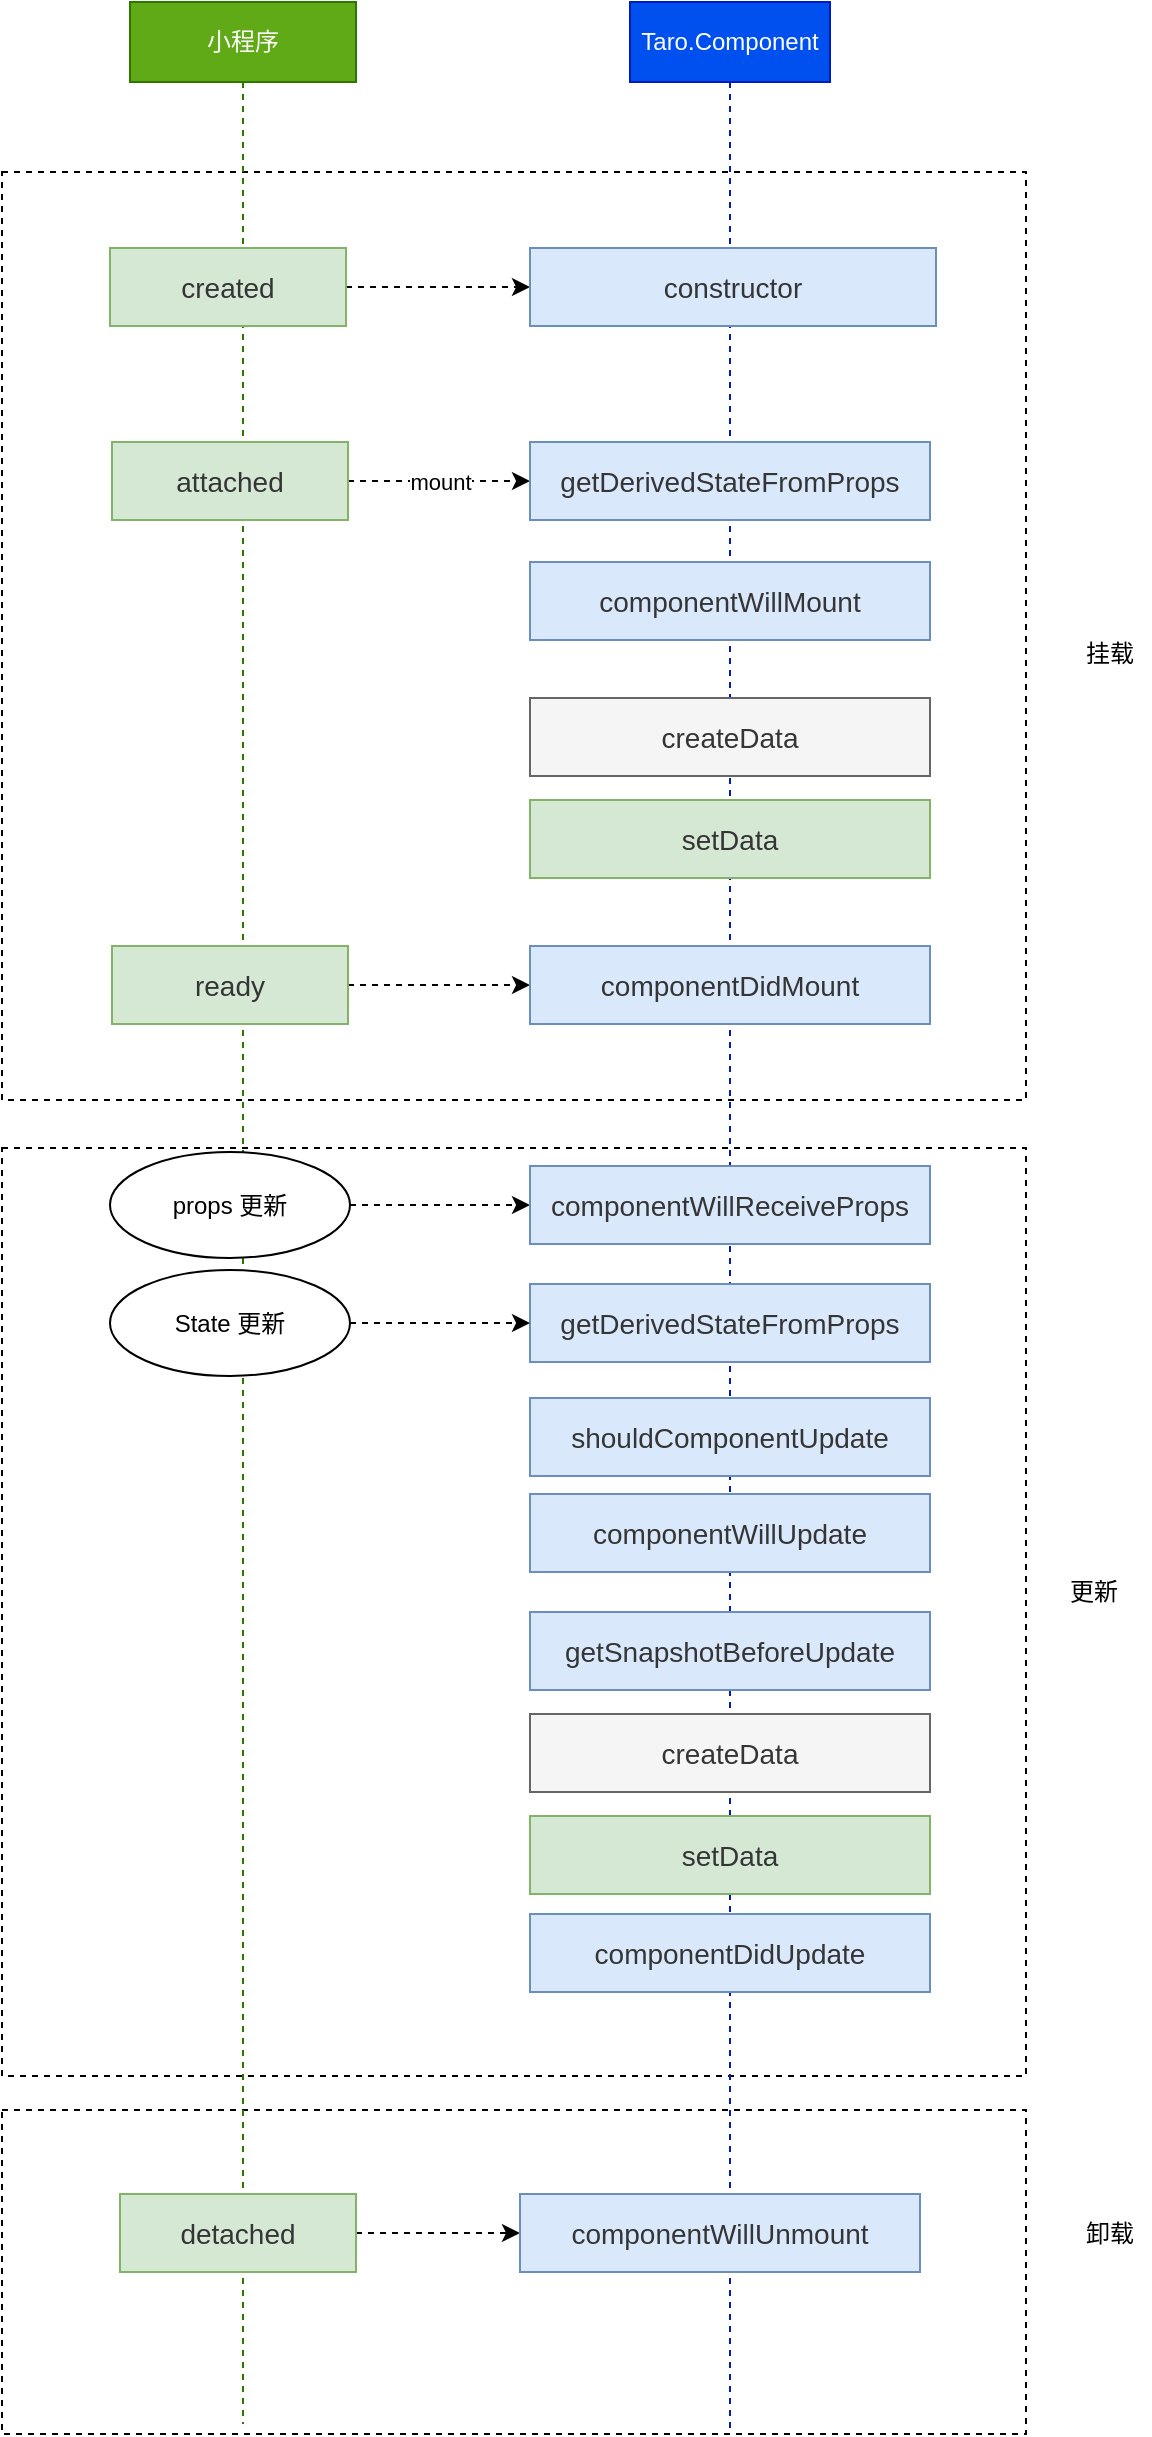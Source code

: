 <mxfile version="13.5.7" type="github" pages="2">
  <diagram id="6OazxWJ5SiMU9pQ7HN6x" name="taro 声明周期">
    <mxGraphModel dx="1758" dy="802" grid="0" gridSize="10" guides="1" tooltips="1" connect="1" arrows="1" fold="1" page="0" pageScale="1" pageWidth="827" pageHeight="1169" math="0" shadow="0">
      <root>
        <mxCell id="0" />
        <mxCell id="1" parent="0" />
        <mxCell id="iK4_srs64XiWWp8s_SB--37" value="" style="rounded=0;whiteSpace=wrap;html=1;dashed=1;" parent="1" vertex="1">
          <mxGeometry x="-96" y="1266" width="512" height="162" as="geometry" />
        </mxCell>
        <mxCell id="iK4_srs64XiWWp8s_SB--33" value="" style="rounded=0;whiteSpace=wrap;html=1;dashed=1;" parent="1" vertex="1">
          <mxGeometry x="-96" y="785" width="512" height="464" as="geometry" />
        </mxCell>
        <mxCell id="iK4_srs64XiWWp8s_SB--17" value="" style="rounded=0;whiteSpace=wrap;html=1;dashed=1;" parent="1" vertex="1">
          <mxGeometry x="-96" y="297" width="512" height="464" as="geometry" />
        </mxCell>
        <mxCell id="iK4_srs64XiWWp8s_SB--1" value="小程序" style="shape=umlLifeline;perimeter=lifelinePerimeter;whiteSpace=wrap;html=1;container=1;collapsible=0;recursiveResize=0;outlineConnect=0;fillColor=#60a917;strokeColor=#2D7600;fontColor=#ffffff;" parent="1" vertex="1">
          <mxGeometry x="-32" y="212" width="113" height="1211" as="geometry" />
        </mxCell>
        <mxCell id="iK4_srs64XiWWp8s_SB--9" style="edgeStyle=orthogonalEdgeStyle;rounded=0;orthogonalLoop=1;jettySize=auto;html=1;exitX=1;exitY=0.5;exitDx=0;exitDy=0;dashed=1;" parent="1" source="iK4_srs64XiWWp8s_SB--2" target="iK4_srs64XiWWp8s_SB--8" edge="1">
          <mxGeometry relative="1" as="geometry" />
        </mxCell>
        <mxCell id="iK4_srs64XiWWp8s_SB--2" value="&lt;span style=&quot;color: rgb(53 , 53 , 53) ; font-family: , &amp;#34;blinkmacsystemfont&amp;#34; , &amp;#34;sf ui text&amp;#34; , &amp;#34;helvetica neue&amp;#34; , &amp;#34;pingfang sc&amp;#34; , &amp;#34;hiragino sans gb&amp;#34; , &amp;#34;microsoft yahei ui&amp;#34; , &amp;#34;microsoft yahei&amp;#34; , &amp;#34;arial&amp;#34; , sans-serif ; font-size: 14px ; text-align: left&quot;&gt;created&lt;/span&gt;" style="rounded=0;whiteSpace=wrap;html=1;fillColor=#d5e8d4;strokeColor=#82b366;" parent="1" vertex="1">
          <mxGeometry x="-42" y="335" width="118" height="39" as="geometry" />
        </mxCell>
        <mxCell id="iK4_srs64XiWWp8s_SB--12" value="mount" style="edgeStyle=orthogonalEdgeStyle;rounded=0;orthogonalLoop=1;jettySize=auto;html=1;exitX=1;exitY=0.5;exitDx=0;exitDy=0;dashed=1;" parent="1" source="iK4_srs64XiWWp8s_SB--3" target="iK4_srs64XiWWp8s_SB--11" edge="1">
          <mxGeometry relative="1" as="geometry" />
        </mxCell>
        <mxCell id="iK4_srs64XiWWp8s_SB--3" value="&lt;span style=&quot;color: rgb(53 , 53 , 53) ; font-family: , &amp;#34;blinkmacsystemfont&amp;#34; , &amp;#34;sf ui text&amp;#34; , &amp;#34;helvetica neue&amp;#34; , &amp;#34;pingfang sc&amp;#34; , &amp;#34;hiragino sans gb&amp;#34; , &amp;#34;microsoft yahei ui&amp;#34; , &amp;#34;microsoft yahei&amp;#34; , &amp;#34;arial&amp;#34; , sans-serif ; font-size: 14px ; text-align: left&quot;&gt;attached&lt;/span&gt;" style="rounded=0;whiteSpace=wrap;html=1;fillColor=#d5e8d4;strokeColor=#82b366;" parent="1" vertex="1">
          <mxGeometry x="-41" y="432" width="118" height="39" as="geometry" />
        </mxCell>
        <mxCell id="iK4_srs64XiWWp8s_SB--36" style="edgeStyle=orthogonalEdgeStyle;rounded=0;orthogonalLoop=1;jettySize=auto;html=1;exitX=1;exitY=0.5;exitDx=0;exitDy=0;dashed=1;" parent="1" source="iK4_srs64XiWWp8s_SB--4" target="iK4_srs64XiWWp8s_SB--16" edge="1">
          <mxGeometry relative="1" as="geometry" />
        </mxCell>
        <mxCell id="iK4_srs64XiWWp8s_SB--4" value="&lt;span style=&quot;color: rgb(53 , 53 , 53) ; font-family: , &amp;#34;blinkmacsystemfont&amp;#34; , &amp;#34;sf ui text&amp;#34; , &amp;#34;helvetica neue&amp;#34; , &amp;#34;pingfang sc&amp;#34; , &amp;#34;hiragino sans gb&amp;#34; , &amp;#34;microsoft yahei ui&amp;#34; , &amp;#34;microsoft yahei&amp;#34; , &amp;#34;arial&amp;#34; , sans-serif ; font-size: 14px ; text-align: left&quot;&gt;ready&lt;/span&gt;" style="rounded=0;whiteSpace=wrap;html=1;fillColor=#d5e8d4;strokeColor=#82b366;" parent="1" vertex="1">
          <mxGeometry x="-41" y="684" width="118" height="39" as="geometry" />
        </mxCell>
        <mxCell id="iK4_srs64XiWWp8s_SB--35" style="edgeStyle=orthogonalEdgeStyle;rounded=0;orthogonalLoop=1;jettySize=auto;html=1;exitX=1;exitY=0.5;exitDx=0;exitDy=0;dashed=1;" parent="1" source="iK4_srs64XiWWp8s_SB--6" target="iK4_srs64XiWWp8s_SB--34" edge="1">
          <mxGeometry relative="1" as="geometry" />
        </mxCell>
        <mxCell id="iK4_srs64XiWWp8s_SB--6" value="&lt;span style=&quot;color: rgb(53 , 53 , 53) ; font-family: , &amp;#34;blinkmacsystemfont&amp;#34; , &amp;#34;sf ui text&amp;#34; , &amp;#34;helvetica neue&amp;#34; , &amp;#34;pingfang sc&amp;#34; , &amp;#34;hiragino sans gb&amp;#34; , &amp;#34;microsoft yahei ui&amp;#34; , &amp;#34;microsoft yahei&amp;#34; , &amp;#34;arial&amp;#34; , sans-serif ; font-size: 14px ; text-align: left&quot;&gt;detached&lt;/span&gt;" style="rounded=0;whiteSpace=wrap;html=1;fillColor=#d5e8d4;strokeColor=#82b366;" parent="1" vertex="1">
          <mxGeometry x="-37" y="1308" width="118" height="39" as="geometry" />
        </mxCell>
        <mxCell id="iK4_srs64XiWWp8s_SB--7" value="Taro.Component" style="shape=umlLifeline;perimeter=lifelinePerimeter;whiteSpace=wrap;html=1;container=1;collapsible=0;recursiveResize=0;outlineConnect=0;fillColor=#0050ef;strokeColor=#001DBC;fontColor=#ffffff;" parent="1" vertex="1">
          <mxGeometry x="218" y="212" width="100" height="1215" as="geometry" />
        </mxCell>
        <mxCell id="iK4_srs64XiWWp8s_SB--8" value="&lt;div style=&quot;text-align: left&quot;&gt;&lt;font color=&quot;#353535&quot;&gt;&lt;span style=&quot;font-size: 14px&quot;&gt;constructor&lt;/span&gt;&lt;/font&gt;&lt;/div&gt;" style="rounded=0;whiteSpace=wrap;html=1;fillColor=#dae8fc;strokeColor=#6c8ebf;" parent="1" vertex="1">
          <mxGeometry x="168" y="335" width="203" height="39" as="geometry" />
        </mxCell>
        <mxCell id="iK4_srs64XiWWp8s_SB--11" value="&lt;div style=&quot;text-align: left&quot;&gt;&lt;font color=&quot;#353535&quot;&gt;&lt;span style=&quot;font-size: 14px&quot;&gt;getDerivedStateFromProps&lt;/span&gt;&lt;/font&gt;&lt;/div&gt;" style="rounded=0;whiteSpace=wrap;html=1;fillColor=#dae8fc;strokeColor=#6c8ebf;" parent="1" vertex="1">
          <mxGeometry x="168" y="432" width="200" height="39" as="geometry" />
        </mxCell>
        <mxCell id="iK4_srs64XiWWp8s_SB--13" value="&lt;div style=&quot;text-align: left&quot;&gt;&lt;font color=&quot;#353535&quot;&gt;&lt;span style=&quot;font-size: 14px&quot;&gt;componentWillMount&lt;/span&gt;&lt;/font&gt;&lt;br&gt;&lt;/div&gt;" style="rounded=0;whiteSpace=wrap;html=1;fillColor=#dae8fc;strokeColor=#6c8ebf;" parent="1" vertex="1">
          <mxGeometry x="168" y="492" width="200" height="39" as="geometry" />
        </mxCell>
        <mxCell id="iK4_srs64XiWWp8s_SB--14" value="&lt;div style=&quot;text-align: left&quot;&gt;&lt;font color=&quot;#353535&quot;&gt;&lt;span style=&quot;font-size: 14px&quot;&gt;createData&lt;/span&gt;&lt;/font&gt;&lt;/div&gt;" style="rounded=0;whiteSpace=wrap;html=1;fillColor=#f5f5f5;strokeColor=#666666;fontColor=#333333;" parent="1" vertex="1">
          <mxGeometry x="168" y="560" width="200" height="39" as="geometry" />
        </mxCell>
        <mxCell id="iK4_srs64XiWWp8s_SB--15" value="&lt;font color=&quot;#353535&quot;&gt;&lt;span style=&quot;font-size: 14px&quot;&gt;setData&lt;/span&gt;&lt;/font&gt;" style="rounded=0;whiteSpace=wrap;html=1;fillColor=#d5e8d4;strokeColor=#82b366;" parent="1" vertex="1">
          <mxGeometry x="168" y="611" width="200" height="39" as="geometry" />
        </mxCell>
        <mxCell id="iK4_srs64XiWWp8s_SB--16" value="&lt;div style=&quot;text-align: left&quot;&gt;&lt;font color=&quot;#353535&quot;&gt;&lt;span style=&quot;font-size: 14px&quot;&gt;componentDidMount&lt;/span&gt;&lt;/font&gt;&lt;br&gt;&lt;/div&gt;" style="rounded=0;whiteSpace=wrap;html=1;fillColor=#dae8fc;strokeColor=#6c8ebf;" parent="1" vertex="1">
          <mxGeometry x="168" y="684" width="200" height="39" as="geometry" />
        </mxCell>
        <mxCell id="iK4_srs64XiWWp8s_SB--18" value="挂载" style="text;html=1;strokeColor=none;fillColor=none;align=center;verticalAlign=middle;whiteSpace=wrap;rounded=0;dashed=1;" parent="1" vertex="1">
          <mxGeometry x="438" y="528" width="40" height="20" as="geometry" />
        </mxCell>
        <mxCell id="iK4_srs64XiWWp8s_SB--22" style="edgeStyle=orthogonalEdgeStyle;rounded=0;orthogonalLoop=1;jettySize=auto;html=1;exitX=1;exitY=0.5;exitDx=0;exitDy=0;dashed=1;" parent="1" source="iK4_srs64XiWWp8s_SB--20" target="iK4_srs64XiWWp8s_SB--21" edge="1">
          <mxGeometry relative="1" as="geometry" />
        </mxCell>
        <mxCell id="iK4_srs64XiWWp8s_SB--20" value="props 更新" style="ellipse;whiteSpace=wrap;html=1;" parent="1" vertex="1">
          <mxGeometry x="-42" y="787" width="120" height="53" as="geometry" />
        </mxCell>
        <mxCell id="iK4_srs64XiWWp8s_SB--21" value="&lt;div style=&quot;text-align: left&quot;&gt;&lt;font color=&quot;#353535&quot;&gt;&lt;span style=&quot;font-size: 14px&quot;&gt;componentWillReceiveProps&lt;/span&gt;&lt;/font&gt;&lt;br&gt;&lt;/div&gt;" style="rounded=0;whiteSpace=wrap;html=1;fillColor=#dae8fc;strokeColor=#6c8ebf;" parent="1" vertex="1">
          <mxGeometry x="168" y="794" width="200" height="39" as="geometry" />
        </mxCell>
        <mxCell id="iK4_srs64XiWWp8s_SB--23" value="&lt;div style=&quot;text-align: left&quot;&gt;&lt;font color=&quot;#353535&quot;&gt;&lt;span style=&quot;font-size: 14px&quot;&gt;getDerivedStateFromProps&lt;/span&gt;&lt;/font&gt;&lt;/div&gt;" style="rounded=0;whiteSpace=wrap;html=1;fillColor=#dae8fc;strokeColor=#6c8ebf;" parent="1" vertex="1">
          <mxGeometry x="168" y="853" width="200" height="39" as="geometry" />
        </mxCell>
        <mxCell id="iK4_srs64XiWWp8s_SB--25" value="&lt;div style=&quot;text-align: left&quot;&gt;&lt;font color=&quot;#353535&quot;&gt;&lt;span style=&quot;font-size: 14px&quot;&gt;shouldComponentUpdate&lt;/span&gt;&lt;/font&gt;&lt;br&gt;&lt;/div&gt;" style="rounded=0;whiteSpace=wrap;html=1;fillColor=#dae8fc;strokeColor=#6c8ebf;" parent="1" vertex="1">
          <mxGeometry x="168" y="910" width="200" height="39" as="geometry" />
        </mxCell>
        <mxCell id="iK4_srs64XiWWp8s_SB--26" value="&lt;div style=&quot;text-align: left&quot;&gt;&lt;font color=&quot;#353535&quot;&gt;&lt;span style=&quot;font-size: 14px&quot;&gt;componentWillUpdate&lt;/span&gt;&lt;/font&gt;&lt;br&gt;&lt;/div&gt;" style="rounded=0;whiteSpace=wrap;html=1;fillColor=#dae8fc;strokeColor=#6c8ebf;" parent="1" vertex="1">
          <mxGeometry x="168" y="958" width="200" height="39" as="geometry" />
        </mxCell>
        <mxCell id="iK4_srs64XiWWp8s_SB--27" value="&lt;div style=&quot;text-align: left&quot;&gt;&lt;font color=&quot;#353535&quot;&gt;&lt;span style=&quot;font-size: 14px&quot;&gt;createData&lt;/span&gt;&lt;/font&gt;&lt;/div&gt;" style="rounded=0;whiteSpace=wrap;html=1;fillColor=#f5f5f5;strokeColor=#666666;fontColor=#333333;" parent="1" vertex="1">
          <mxGeometry x="168" y="1068" width="200" height="39" as="geometry" />
        </mxCell>
        <mxCell id="iK4_srs64XiWWp8s_SB--28" value="&lt;font color=&quot;#353535&quot;&gt;&lt;span style=&quot;font-size: 14px&quot;&gt;setData&lt;/span&gt;&lt;/font&gt;" style="rounded=0;whiteSpace=wrap;html=1;fillColor=#d5e8d4;strokeColor=#82b366;" parent="1" vertex="1">
          <mxGeometry x="168" y="1119" width="200" height="39" as="geometry" />
        </mxCell>
        <mxCell id="iK4_srs64XiWWp8s_SB--29" value="&lt;div style=&quot;text-align: left&quot;&gt;&lt;font color=&quot;#353535&quot;&gt;&lt;span style=&quot;font-size: 14px&quot;&gt;getSnapshotBeforeUpdate&lt;/span&gt;&lt;/font&gt;&lt;br&gt;&lt;/div&gt;" style="rounded=0;whiteSpace=wrap;html=1;fillColor=#dae8fc;strokeColor=#6c8ebf;" parent="1" vertex="1">
          <mxGeometry x="168" y="1017" width="200" height="39" as="geometry" />
        </mxCell>
        <mxCell id="iK4_srs64XiWWp8s_SB--30" value="&lt;div style=&quot;text-align: left&quot;&gt;&lt;font color=&quot;#353535&quot;&gt;&lt;span style=&quot;font-size: 14px&quot;&gt;componentDidUpdate&lt;/span&gt;&lt;/font&gt;&lt;br&gt;&lt;/div&gt;" style="rounded=0;whiteSpace=wrap;html=1;fillColor=#dae8fc;strokeColor=#6c8ebf;" parent="1" vertex="1">
          <mxGeometry x="168" y="1168" width="200" height="39" as="geometry" />
        </mxCell>
        <mxCell id="iK4_srs64XiWWp8s_SB--32" style="edgeStyle=orthogonalEdgeStyle;rounded=0;orthogonalLoop=1;jettySize=auto;html=1;exitX=1;exitY=0.5;exitDx=0;exitDy=0;entryX=0;entryY=0.5;entryDx=0;entryDy=0;dashed=1;" parent="1" source="iK4_srs64XiWWp8s_SB--31" target="iK4_srs64XiWWp8s_SB--23" edge="1">
          <mxGeometry relative="1" as="geometry" />
        </mxCell>
        <mxCell id="iK4_srs64XiWWp8s_SB--31" value="State 更新" style="ellipse;whiteSpace=wrap;html=1;" parent="1" vertex="1">
          <mxGeometry x="-42" y="846" width="120" height="53" as="geometry" />
        </mxCell>
        <mxCell id="iK4_srs64XiWWp8s_SB--34" value="&lt;div style=&quot;text-align: left&quot;&gt;&lt;font color=&quot;#353535&quot;&gt;&lt;span style=&quot;font-size: 14px&quot;&gt;componentWillUnmount&lt;/span&gt;&lt;/font&gt;&lt;br&gt;&lt;/div&gt;" style="rounded=0;whiteSpace=wrap;html=1;fillColor=#dae8fc;strokeColor=#6c8ebf;" parent="1" vertex="1">
          <mxGeometry x="163" y="1308" width="200" height="39" as="geometry" />
        </mxCell>
        <mxCell id="iK4_srs64XiWWp8s_SB--38" value="更新" style="text;html=1;strokeColor=none;fillColor=none;align=center;verticalAlign=middle;whiteSpace=wrap;rounded=0;dashed=1;" parent="1" vertex="1">
          <mxGeometry x="430" y="997" width="40" height="20" as="geometry" />
        </mxCell>
        <mxCell id="iK4_srs64XiWWp8s_SB--39" value="卸载" style="text;html=1;strokeColor=none;fillColor=none;align=center;verticalAlign=middle;whiteSpace=wrap;rounded=0;dashed=1;" parent="1" vertex="1">
          <mxGeometry x="438" y="1317.5" width="40" height="20" as="geometry" />
        </mxCell>
      </root>
    </mxGraphModel>
  </diagram>
  <diagram id="ywKeIonrMyqY1Kk7hmf_" name="Taro 转译工作流">
    <mxGraphModel dx="1758" dy="802" grid="0" gridSize="10" guides="1" tooltips="1" connect="1" arrows="1" fold="1" page="0" pageScale="1" pageWidth="827" pageHeight="1169" math="0" shadow="0">
      <root>
        <mxCell id="PC4VaTZw2TAR8IYaqN3T-0" />
        <mxCell id="PC4VaTZw2TAR8IYaqN3T-1" parent="PC4VaTZw2TAR8IYaqN3T-0" />
        <mxCell id="PC4VaTZw2TAR8IYaqN3T-6" value="webpack compiler" style="shape=umlLifeline;perimeter=lifelinePerimeter;whiteSpace=wrap;html=1;container=1;collapsible=0;recursiveResize=0;outlineConnect=0;fillColor=#d5e8d4;strokeColor=#82b366;" parent="PC4VaTZw2TAR8IYaqN3T-1" vertex="1">
          <mxGeometry x="-6" y="175" width="110" height="982" as="geometry" />
        </mxCell>
        <mxCell id="PC4VaTZw2TAR8IYaqN3T-38" value="compilation" style="rounded=1;whiteSpace=wrap;html=1;fillColor=#d5e8d4;strokeColor=#82b366;" parent="PC4VaTZw2TAR8IYaqN3T-6" vertex="1">
          <mxGeometry y="566" width="110" height="38" as="geometry" />
        </mxCell>
        <mxCell id="PC4VaTZw2TAR8IYaqN3T-93" value="emit" style="rounded=1;whiteSpace=wrap;html=1;fillColor=#d5e8d4;strokeColor=#82b366;" parent="PC4VaTZw2TAR8IYaqN3T-6" vertex="1">
          <mxGeometry y="931" width="110" height="38" as="geometry" />
        </mxCell>
        <mxCell id="PC4VaTZw2TAR8IYaqN3T-12" style="rounded=0;orthogonalLoop=1;jettySize=auto;html=1;exitX=1;exitY=0.5;exitDx=0;exitDy=0;" parent="PC4VaTZw2TAR8IYaqN3T-1" source="PC4VaTZw2TAR8IYaqN3T-9" target="PC4VaTZw2TAR8IYaqN3T-11" edge="1">
          <mxGeometry relative="1" as="geometry" />
        </mxCell>
        <mxCell id="PC4VaTZw2TAR8IYaqN3T-9" value="run" style="rounded=1;whiteSpace=wrap;html=1;fillColor=#d5e8d4;strokeColor=#82b366;" parent="PC4VaTZw2TAR8IYaqN3T-1" vertex="1">
          <mxGeometry x="-6" y="251" width="110" height="38" as="geometry" />
        </mxCell>
        <mxCell id="PC4VaTZw2TAR8IYaqN3T-14" value="" style="edgeStyle=none;rounded=0;orthogonalLoop=1;jettySize=auto;html=1;exitX=1;exitY=0.5;exitDx=0;exitDy=0;" parent="PC4VaTZw2TAR8IYaqN3T-1" source="PC4VaTZw2TAR8IYaqN3T-11" target="PC4VaTZw2TAR8IYaqN3T-13" edge="1">
          <mxGeometry relative="1" as="geometry" />
        </mxCell>
        <mxCell id="PC4VaTZw2TAR8IYaqN3T-32" style="edgeStyle=orthogonalEdgeStyle;rounded=0;orthogonalLoop=1;jettySize=auto;html=1;exitX=0.25;exitY=1;exitDx=0;exitDy=0;entryX=0.25;entryY=0;entryDx=0;entryDy=0;" parent="PC4VaTZw2TAR8IYaqN3T-1" source="PC4VaTZw2TAR8IYaqN3T-11" target="PC4VaTZw2TAR8IYaqN3T-21" edge="1">
          <mxGeometry relative="1" as="geometry" />
        </mxCell>
        <mxCell id="PC4VaTZw2TAR8IYaqN3T-11" value="entry(app.js)" style="rounded=1;whiteSpace=wrap;html=1;" parent="PC4VaTZw2TAR8IYaqN3T-1" vertex="1">
          <mxGeometry x="363" y="249" width="107" height="41" as="geometry" />
        </mxCell>
        <mxCell id="PC4VaTZw2TAR8IYaqN3T-17" style="edgeStyle=none;rounded=0;orthogonalLoop=1;jettySize=auto;html=1;exitX=1;exitY=0.5;exitDx=0;exitDy=0;entryX=0;entryY=0.5;entryDx=0;entryDy=0;" parent="PC4VaTZw2TAR8IYaqN3T-1" source="PC4VaTZw2TAR8IYaqN3T-13" target="PC4VaTZw2TAR8IYaqN3T-15" edge="1">
          <mxGeometry relative="1" as="geometry" />
        </mxCell>
        <mxCell id="PC4VaTZw2TAR8IYaqN3T-18" style="edgeStyle=none;rounded=0;orthogonalLoop=1;jettySize=auto;html=1;exitX=1;exitY=0.5;exitDx=0;exitDy=0;entryX=0;entryY=0.5;entryDx=0;entryDy=0;" parent="PC4VaTZw2TAR8IYaqN3T-1" source="PC4VaTZw2TAR8IYaqN3T-13" target="PC4VaTZw2TAR8IYaqN3T-16" edge="1">
          <mxGeometry relative="1" as="geometry" />
        </mxCell>
        <mxCell id="PC4VaTZw2TAR8IYaqN3T-13" value="&lt;span style=&quot;font-size: 11px&quot;&gt;wx AST 解析&lt;/span&gt;" style="rounded=1;whiteSpace=wrap;html=1;" parent="PC4VaTZw2TAR8IYaqN3T-1" vertex="1">
          <mxGeometry x="498" y="249.5" width="107" height="41" as="geometry" />
        </mxCell>
        <mxCell id="PC4VaTZw2TAR8IYaqN3T-15" value="&lt;span style=&quot;font-size: 11px&quot;&gt;导入的样式&lt;/span&gt;" style="rounded=1;whiteSpace=wrap;html=1;" parent="PC4VaTZw2TAR8IYaqN3T-1" vertex="1">
          <mxGeometry x="642" y="204" width="107" height="41" as="geometry" />
        </mxCell>
        <mxCell id="PC4VaTZw2TAR8IYaqN3T-20" style="edgeStyle=none;rounded=0;orthogonalLoop=1;jettySize=auto;html=1;exitX=0.5;exitY=1;exitDx=0;exitDy=0;entryX=0.5;entryY=0;entryDx=0;entryDy=0;" parent="PC4VaTZw2TAR8IYaqN3T-1" source="PC4VaTZw2TAR8IYaqN3T-16" target="PC4VaTZw2TAR8IYaqN3T-19" edge="1">
          <mxGeometry relative="1" as="geometry" />
        </mxCell>
        <mxCell id="PC4VaTZw2TAR8IYaqN3T-16" value="&lt;span style=&quot;font-size: 11px&quot;&gt;应用配置 config&lt;/span&gt;" style="rounded=1;whiteSpace=wrap;html=1;" parent="PC4VaTZw2TAR8IYaqN3T-1" vertex="1">
          <mxGeometry x="645" y="281" width="107" height="41" as="geometry" />
        </mxCell>
        <mxCell id="PC4VaTZw2TAR8IYaqN3T-22" value="输入" style="edgeStyle=orthogonalEdgeStyle;rounded=0;orthogonalLoop=1;jettySize=auto;html=1;exitX=0;exitY=0.5;exitDx=0;exitDy=0;entryX=0.5;entryY=0;entryDx=0;entryDy=0;dashed=1;" parent="PC4VaTZw2TAR8IYaqN3T-1" source="PC4VaTZw2TAR8IYaqN3T-19" target="PC4VaTZw2TAR8IYaqN3T-21" edge="1">
          <mxGeometry relative="1" as="geometry" />
        </mxCell>
        <mxCell id="PC4VaTZw2TAR8IYaqN3T-35" style="edgeStyle=orthogonalEdgeStyle;rounded=0;orthogonalLoop=1;jettySize=auto;html=1;exitX=1;exitY=0.5;exitDx=0;exitDy=0;entryX=1;entryY=0.5;entryDx=0;entryDy=0;dashed=1;" parent="PC4VaTZw2TAR8IYaqN3T-1" source="PC4VaTZw2TAR8IYaqN3T-19" target="PC4VaTZw2TAR8IYaqN3T-34" edge="1">
          <mxGeometry relative="1" as="geometry" />
        </mxCell>
        <mxCell id="PC4VaTZw2TAR8IYaqN3T-19" value="&lt;span style=&quot;font-size: 11px&quot;&gt;页面列表&lt;/span&gt;" style="rounded=1;whiteSpace=wrap;html=1;fillColor=#fff2cc;strokeColor=#d6b656;" parent="PC4VaTZw2TAR8IYaqN3T-1" vertex="1">
          <mxGeometry x="645" y="347" width="107" height="41" as="geometry" />
        </mxCell>
        <mxCell id="PC4VaTZw2TAR8IYaqN3T-24" style="edgeStyle=orthogonalEdgeStyle;rounded=0;orthogonalLoop=1;jettySize=auto;html=1;exitX=1;exitY=0.5;exitDx=0;exitDy=0;entryX=0;entryY=0.5;entryDx=0;entryDy=0;" parent="PC4VaTZw2TAR8IYaqN3T-1" source="PC4VaTZw2TAR8IYaqN3T-21" target="PC4VaTZw2TAR8IYaqN3T-23" edge="1">
          <mxGeometry relative="1" as="geometry" />
        </mxCell>
        <mxCell id="PC4VaTZw2TAR8IYaqN3T-21" value="&lt;span style=&quot;font-size: 11px&quot;&gt;组件查找&lt;/span&gt;" style="rounded=1;whiteSpace=wrap;html=1;" parent="PC4VaTZw2TAR8IYaqN3T-1" vertex="1">
          <mxGeometry x="363" y="424" width="107" height="41" as="geometry" />
        </mxCell>
        <mxCell id="PC4VaTZw2TAR8IYaqN3T-27" style="rounded=0;orthogonalLoop=1;jettySize=auto;html=1;exitX=1;exitY=0.5;exitDx=0;exitDy=0;entryX=0;entryY=0.5;entryDx=0;entryDy=0;" parent="PC4VaTZw2TAR8IYaqN3T-1" source="PC4VaTZw2TAR8IYaqN3T-23" target="PC4VaTZw2TAR8IYaqN3T-25" edge="1">
          <mxGeometry relative="1" as="geometry" />
        </mxCell>
        <mxCell id="PC4VaTZw2TAR8IYaqN3T-28" style="rounded=0;orthogonalLoop=1;jettySize=auto;html=1;exitX=1;exitY=0.5;exitDx=0;exitDy=0;" parent="PC4VaTZw2TAR8IYaqN3T-1" source="PC4VaTZw2TAR8IYaqN3T-23" target="PC4VaTZw2TAR8IYaqN3T-26" edge="1">
          <mxGeometry relative="1" as="geometry" />
        </mxCell>
        <mxCell id="PC4VaTZw2TAR8IYaqN3T-30" style="edgeStyle=none;rounded=0;orthogonalLoop=1;jettySize=auto;html=1;exitX=1;exitY=0.5;exitDx=0;exitDy=0;entryX=0;entryY=0.5;entryDx=0;entryDy=0;" parent="PC4VaTZw2TAR8IYaqN3T-1" source="PC4VaTZw2TAR8IYaqN3T-23" target="PC4VaTZw2TAR8IYaqN3T-29" edge="1">
          <mxGeometry relative="1" as="geometry" />
        </mxCell>
        <mxCell id="PC4VaTZw2TAR8IYaqN3T-23" value="&lt;span style=&quot;font-size: 11px&quot;&gt;wx AST 解析&lt;/span&gt;" style="rounded=1;whiteSpace=wrap;html=1;" parent="PC4VaTZw2TAR8IYaqN3T-1" vertex="1">
          <mxGeometry x="504" y="424" width="107" height="41" as="geometry" />
        </mxCell>
        <mxCell id="PC4VaTZw2TAR8IYaqN3T-25" value="&lt;span style=&quot;font-size: 11px&quot;&gt;导入的样式&lt;/span&gt;" style="rounded=1;whiteSpace=wrap;html=1;" parent="PC4VaTZw2TAR8IYaqN3T-1" vertex="1">
          <mxGeometry x="645" y="399" width="107" height="41" as="geometry" />
        </mxCell>
        <mxCell id="PC4VaTZw2TAR8IYaqN3T-26" value="&lt;span style=&quot;font-size: 11px&quot;&gt;页面配置 config&lt;/span&gt;" style="rounded=1;whiteSpace=wrap;html=1;" parent="PC4VaTZw2TAR8IYaqN3T-1" vertex="1">
          <mxGeometry x="645" y="459" width="107" height="41" as="geometry" />
        </mxCell>
        <mxCell id="PC4VaTZw2TAR8IYaqN3T-31" value="递归查找" style="edgeStyle=orthogonalEdgeStyle;rounded=0;orthogonalLoop=1;jettySize=auto;html=1;exitX=0.5;exitY=1;exitDx=0;exitDy=0;entryX=0.5;entryY=1;entryDx=0;entryDy=0;dashed=1;" parent="PC4VaTZw2TAR8IYaqN3T-1" source="PC4VaTZw2TAR8IYaqN3T-29" target="PC4VaTZw2TAR8IYaqN3T-21" edge="1">
          <mxGeometry relative="1" as="geometry" />
        </mxCell>
        <mxCell id="PC4VaTZw2TAR8IYaqN3T-36" style="edgeStyle=orthogonalEdgeStyle;rounded=0;orthogonalLoop=1;jettySize=auto;html=1;exitX=1;exitY=0.5;exitDx=0;exitDy=0;entryX=1;entryY=0.5;entryDx=0;entryDy=0;dashed=1;" parent="PC4VaTZw2TAR8IYaqN3T-1" source="PC4VaTZw2TAR8IYaqN3T-29" target="PC4VaTZw2TAR8IYaqN3T-34" edge="1">
          <mxGeometry relative="1" as="geometry" />
        </mxCell>
        <mxCell id="PC4VaTZw2TAR8IYaqN3T-29" value="&lt;span style=&quot;font-size: 11px&quot;&gt;组件列表&lt;/span&gt;" style="rounded=1;whiteSpace=wrap;html=1;fillColor=#fff2cc;strokeColor=#d6b656;" parent="PC4VaTZw2TAR8IYaqN3T-1" vertex="1">
          <mxGeometry x="645" y="519" width="107" height="41" as="geometry" />
        </mxCell>
        <mxCell id="PC4VaTZw2TAR8IYaqN3T-33" value="make" style="rounded=1;whiteSpace=wrap;html=1;fillColor=#d5e8d4;strokeColor=#82b366;" parent="PC4VaTZw2TAR8IYaqN3T-1" vertex="1">
          <mxGeometry x="-6" y="652" width="110" height="38" as="geometry" />
        </mxCell>
        <mxCell id="PC4VaTZw2TAR8IYaqN3T-37" style="rounded=0;orthogonalLoop=1;jettySize=auto;html=1;exitX=0;exitY=0.5;exitDx=0;exitDy=0;entryX=1;entryY=0.5;entryDx=0;entryDy=0;" parent="PC4VaTZw2TAR8IYaqN3T-1" source="PC4VaTZw2TAR8IYaqN3T-34" target="PC4VaTZw2TAR8IYaqN3T-33" edge="1">
          <mxGeometry relative="1" as="geometry" />
        </mxCell>
        <mxCell id="PC4VaTZw2TAR8IYaqN3T-34" value="添加为 webpack 的入口文件" style="rounded=1;whiteSpace=wrap;html=1;" parent="PC4VaTZw2TAR8IYaqN3T-1" vertex="1">
          <mxGeometry x="238" y="649" width="107" height="41" as="geometry" />
        </mxCell>
        <mxCell id="PC4VaTZw2TAR8IYaqN3T-84" style="rounded=0;orthogonalLoop=1;jettySize=auto;html=1;exitX=1;exitY=0.5;exitDx=0;exitDy=0;entryX=0;entryY=0.5;entryDx=0;entryDy=0;endArrow=none;endFill=0;" parent="PC4VaTZw2TAR8IYaqN3T-1" source="PC4VaTZw2TAR8IYaqN3T-39" target="PC4VaTZw2TAR8IYaqN3T-40" edge="1">
          <mxGeometry relative="1" as="geometry" />
        </mxCell>
        <mxCell id="PC4VaTZw2TAR8IYaqN3T-85" style="edgeStyle=none;rounded=0;orthogonalLoop=1;jettySize=auto;html=1;exitX=1;exitY=0.5;exitDx=0;exitDy=0;entryX=0;entryY=0.5;entryDx=0;entryDy=0;endArrow=none;endFill=0;" parent="PC4VaTZw2TAR8IYaqN3T-1" source="PC4VaTZw2TAR8IYaqN3T-39" target="PC4VaTZw2TAR8IYaqN3T-45" edge="1">
          <mxGeometry relative="1" as="geometry" />
        </mxCell>
        <mxCell id="PC4VaTZw2TAR8IYaqN3T-86" style="edgeStyle=none;rounded=0;orthogonalLoop=1;jettySize=auto;html=1;exitX=1;exitY=0.5;exitDx=0;exitDy=0;entryX=0;entryY=0.5;entryDx=0;entryDy=0;endArrow=none;endFill=0;" parent="PC4VaTZw2TAR8IYaqN3T-1" source="PC4VaTZw2TAR8IYaqN3T-39" target="PC4VaTZw2TAR8IYaqN3T-53" edge="1">
          <mxGeometry relative="1" as="geometry" />
        </mxCell>
        <mxCell id="PC4VaTZw2TAR8IYaqN3T-87" style="edgeStyle=none;rounded=0;orthogonalLoop=1;jettySize=auto;html=1;exitX=1;exitY=0.5;exitDx=0;exitDy=0;entryX=0;entryY=0.5;entryDx=0;entryDy=0;endArrow=none;endFill=0;" parent="PC4VaTZw2TAR8IYaqN3T-1" source="PC4VaTZw2TAR8IYaqN3T-39" target="PC4VaTZw2TAR8IYaqN3T-54" edge="1">
          <mxGeometry relative="1" as="geometry" />
        </mxCell>
        <mxCell id="PC4VaTZw2TAR8IYaqN3T-88" style="edgeStyle=none;rounded=0;orthogonalLoop=1;jettySize=auto;html=1;exitX=1;exitY=0.5;exitDx=0;exitDy=0;entryX=0;entryY=0.5;entryDx=0;entryDy=0;endArrow=none;endFill=0;" parent="PC4VaTZw2TAR8IYaqN3T-1" source="PC4VaTZw2TAR8IYaqN3T-39" target="PC4VaTZw2TAR8IYaqN3T-62" edge="1">
          <mxGeometry relative="1" as="geometry" />
        </mxCell>
        <mxCell id="PC4VaTZw2TAR8IYaqN3T-39" value="由webpack 的loader 来处理各种文件类型" style="rounded=1;whiteSpace=wrap;html=1;" parent="PC4VaTZw2TAR8IYaqN3T-1" vertex="1">
          <mxGeometry x="136" y="740" width="129" height="41" as="geometry" />
        </mxCell>
        <mxCell id="PC4VaTZw2TAR8IYaqN3T-43" style="edgeStyle=none;rounded=0;orthogonalLoop=1;jettySize=auto;html=1;exitX=1;exitY=0.5;exitDx=0;exitDy=0;" parent="PC4VaTZw2TAR8IYaqN3T-1" source="PC4VaTZw2TAR8IYaqN3T-40" target="PC4VaTZw2TAR8IYaqN3T-41" edge="1">
          <mxGeometry relative="1" as="geometry" />
        </mxCell>
        <mxCell id="PC4VaTZw2TAR8IYaqN3T-40" value="sass" style="rounded=1;whiteSpace=wrap;html=1;fillColor=#dae8fc;strokeColor=#6c8ebf;" parent="PC4VaTZw2TAR8IYaqN3T-1" vertex="1">
          <mxGeometry x="349" y="715" width="129" height="41" as="geometry" />
        </mxCell>
        <mxCell id="PC4VaTZw2TAR8IYaqN3T-44" style="edgeStyle=none;rounded=0;orthogonalLoop=1;jettySize=auto;html=1;exitX=1;exitY=0.5;exitDx=0;exitDy=0;entryX=0;entryY=0.5;entryDx=0;entryDy=0;" parent="PC4VaTZw2TAR8IYaqN3T-1" source="PC4VaTZw2TAR8IYaqN3T-41" target="PC4VaTZw2TAR8IYaqN3T-42" edge="1">
          <mxGeometry relative="1" as="geometry" />
        </mxCell>
        <mxCell id="PC4VaTZw2TAR8IYaqN3T-41" value="sass-loader" style="rounded=1;whiteSpace=wrap;html=1;" parent="PC4VaTZw2TAR8IYaqN3T-1" vertex="1">
          <mxGeometry x="504" y="715" width="129" height="41" as="geometry" />
        </mxCell>
        <mxCell id="PC4VaTZw2TAR8IYaqN3T-49" style="edgeStyle=orthogonalEdgeStyle;rounded=0;orthogonalLoop=1;jettySize=auto;html=1;exitX=1;exitY=0.5;exitDx=0;exitDy=0;entryX=0.5;entryY=0;entryDx=0;entryDy=0;" parent="PC4VaTZw2TAR8IYaqN3T-1" source="PC4VaTZw2TAR8IYaqN3T-42" target="PC4VaTZw2TAR8IYaqN3T-45" edge="1">
          <mxGeometry relative="1" as="geometry">
            <Array as="points">
              <mxPoint x="798" y="736" />
              <mxPoint x="798" y="768" />
              <mxPoint x="414" y="768" />
            </Array>
          </mxGeometry>
        </mxCell>
        <mxCell id="PC4VaTZw2TAR8IYaqN3T-42" value="resolve-url-loader" style="rounded=1;whiteSpace=wrap;html=1;" parent="PC4VaTZw2TAR8IYaqN3T-1" vertex="1">
          <mxGeometry x="649" y="715" width="129" height="41" as="geometry" />
        </mxCell>
        <mxCell id="PC4VaTZw2TAR8IYaqN3T-50" style="edgeStyle=orthogonalEdgeStyle;rounded=0;orthogonalLoop=1;jettySize=auto;html=1;exitX=1;exitY=0.5;exitDx=0;exitDy=0;entryX=0;entryY=0.5;entryDx=0;entryDy=0;" parent="PC4VaTZw2TAR8IYaqN3T-1" source="PC4VaTZw2TAR8IYaqN3T-45" target="PC4VaTZw2TAR8IYaqN3T-46" edge="1">
          <mxGeometry relative="1" as="geometry" />
        </mxCell>
        <mxCell id="PC4VaTZw2TAR8IYaqN3T-45" value="css/wxss" style="rounded=1;whiteSpace=wrap;html=1;fillColor=#dae8fc;strokeColor=#6c8ebf;" parent="PC4VaTZw2TAR8IYaqN3T-1" vertex="1">
          <mxGeometry x="349" y="778" width="129" height="41" as="geometry" />
        </mxCell>
        <mxCell id="PC4VaTZw2TAR8IYaqN3T-51" style="edgeStyle=orthogonalEdgeStyle;rounded=0;orthogonalLoop=1;jettySize=auto;html=1;exitX=1;exitY=0.5;exitDx=0;exitDy=0;entryX=0;entryY=0.5;entryDx=0;entryDy=0;" parent="PC4VaTZw2TAR8IYaqN3T-1" source="PC4VaTZw2TAR8IYaqN3T-46" target="PC4VaTZw2TAR8IYaqN3T-47" edge="1">
          <mxGeometry relative="1" as="geometry" />
        </mxCell>
        <mxCell id="PC4VaTZw2TAR8IYaqN3T-46" value="css-loader" style="rounded=1;whiteSpace=wrap;html=1;" parent="PC4VaTZw2TAR8IYaqN3T-1" vertex="1">
          <mxGeometry x="504" y="778" width="129" height="41" as="geometry" />
        </mxCell>
        <mxCell id="PC4VaTZw2TAR8IYaqN3T-52" style="edgeStyle=orthogonalEdgeStyle;rounded=0;orthogonalLoop=1;jettySize=auto;html=1;exitX=1;exitY=0.5;exitDx=0;exitDy=0;entryX=0;entryY=0.5;entryDx=0;entryDy=0;" parent="PC4VaTZw2TAR8IYaqN3T-1" source="PC4VaTZw2TAR8IYaqN3T-47" target="PC4VaTZw2TAR8IYaqN3T-48" edge="1">
          <mxGeometry relative="1" as="geometry" />
        </mxCell>
        <mxCell id="PC4VaTZw2TAR8IYaqN3T-47" value="postcss-loader" style="rounded=1;whiteSpace=wrap;html=1;" parent="PC4VaTZw2TAR8IYaqN3T-1" vertex="1">
          <mxGeometry x="651" y="778" width="129" height="41" as="geometry" />
        </mxCell>
        <mxCell id="PC4VaTZw2TAR8IYaqN3T-48" value="mini-css-extract-plugin" style="rounded=1;whiteSpace=wrap;html=1;" parent="PC4VaTZw2TAR8IYaqN3T-1" vertex="1">
          <mxGeometry x="798" y="778" width="129" height="41" as="geometry" />
        </mxCell>
        <mxCell id="PC4VaTZw2TAR8IYaqN3T-53" value="jsx?/tsx?" style="rounded=1;whiteSpace=wrap;html=1;fillColor=#dae8fc;strokeColor=#6c8ebf;" parent="PC4VaTZw2TAR8IYaqN3T-1" vertex="1">
          <mxGeometry x="349" y="854" width="129" height="41" as="geometry" />
        </mxCell>
        <mxCell id="PC4VaTZw2TAR8IYaqN3T-59" style="rounded=0;orthogonalLoop=1;jettySize=auto;html=1;exitX=1;exitY=0.5;exitDx=0;exitDy=0;entryX=0;entryY=0.5;entryDx=0;entryDy=0;" parent="PC4VaTZw2TAR8IYaqN3T-1" source="PC4VaTZw2TAR8IYaqN3T-54" target="PC4VaTZw2TAR8IYaqN3T-56" edge="1">
          <mxGeometry relative="1" as="geometry" />
        </mxCell>
        <mxCell id="PC4VaTZw2TAR8IYaqN3T-54" value="wxml" style="rounded=1;whiteSpace=wrap;html=1;fillColor=#dae8fc;strokeColor=#6c8ebf;" parent="PC4VaTZw2TAR8IYaqN3T-1" vertex="1">
          <mxGeometry x="352" y="937" width="129" height="41" as="geometry" />
        </mxCell>
        <mxCell id="PC4VaTZw2TAR8IYaqN3T-68" style="edgeStyle=none;rounded=0;orthogonalLoop=1;jettySize=auto;html=1;exitX=1;exitY=0.5;exitDx=0;exitDy=0;entryX=0;entryY=0.5;entryDx=0;entryDy=0;" parent="PC4VaTZw2TAR8IYaqN3T-1" source="PC4VaTZw2TAR8IYaqN3T-55" target="PC4VaTZw2TAR8IYaqN3T-67" edge="1">
          <mxGeometry relative="1" as="geometry" />
        </mxCell>
        <mxCell id="PC4VaTZw2TAR8IYaqN3T-55" value="wxTransformerLoader" style="rounded=1;whiteSpace=wrap;html=1;" parent="PC4VaTZw2TAR8IYaqN3T-1" vertex="1">
          <mxGeometry x="504" y="854" width="129" height="41" as="geometry" />
        </mxCell>
        <mxCell id="PC4VaTZw2TAR8IYaqN3T-61" style="edgeStyle=none;rounded=0;orthogonalLoop=1;jettySize=auto;html=1;exitX=1;exitY=0.5;exitDx=0;exitDy=0;entryX=0;entryY=0.5;entryDx=0;entryDy=0;" parent="PC4VaTZw2TAR8IYaqN3T-1" source="PC4VaTZw2TAR8IYaqN3T-56" target="PC4VaTZw2TAR8IYaqN3T-60" edge="1">
          <mxGeometry relative="1" as="geometry" />
        </mxCell>
        <mxCell id="PC4VaTZw2TAR8IYaqN3T-56" value="miniTemplateLoader" style="rounded=1;whiteSpace=wrap;html=1;" parent="PC4VaTZw2TAR8IYaqN3T-1" vertex="1">
          <mxGeometry x="501" y="936" width="129" height="41" as="geometry" />
        </mxCell>
        <mxCell id="PC4VaTZw2TAR8IYaqN3T-60" value="file-loader" style="rounded=1;whiteSpace=wrap;html=1;" parent="PC4VaTZw2TAR8IYaqN3T-1" vertex="1">
          <mxGeometry x="649" y="936" width="129" height="41" as="geometry" />
        </mxCell>
        <mxCell id="PC4VaTZw2TAR8IYaqN3T-64" style="edgeStyle=none;rounded=0;orthogonalLoop=1;jettySize=auto;html=1;exitX=1;exitY=0.5;exitDx=0;exitDy=0;entryX=0;entryY=0.5;entryDx=0;entryDy=0;" parent="PC4VaTZw2TAR8IYaqN3T-1" source="PC4VaTZw2TAR8IYaqN3T-62" target="PC4VaTZw2TAR8IYaqN3T-63" edge="1">
          <mxGeometry relative="1" as="geometry" />
        </mxCell>
        <mxCell id="PC4VaTZw2TAR8IYaqN3T-62" value="other" style="rounded=1;whiteSpace=wrap;html=1;fillColor=#dae8fc;strokeColor=#6c8ebf;" parent="PC4VaTZw2TAR8IYaqN3T-1" vertex="1">
          <mxGeometry x="352" y="1008" width="129" height="41" as="geometry" />
        </mxCell>
        <mxCell id="PC4VaTZw2TAR8IYaqN3T-89" style="edgeStyle=orthogonalEdgeStyle;rounded=0;orthogonalLoop=1;jettySize=auto;html=1;exitX=1;exitY=0.5;exitDx=0;exitDy=0;entryX=0.5;entryY=1;entryDx=0;entryDy=0;endArrow=classic;endFill=1;startArrow=none;startFill=0;" parent="PC4VaTZw2TAR8IYaqN3T-1" source="PC4VaTZw2TAR8IYaqN3T-63" target="PC4VaTZw2TAR8IYaqN3T-60" edge="1">
          <mxGeometry relative="1" as="geometry" />
        </mxCell>
        <mxCell id="PC4VaTZw2TAR8IYaqN3T-63" value="url-loader" style="rounded=1;whiteSpace=wrap;html=1;" parent="PC4VaTZw2TAR8IYaqN3T-1" vertex="1">
          <mxGeometry x="504" y="1007" width="129" height="41" as="geometry" />
        </mxCell>
        <mxCell id="PC4VaTZw2TAR8IYaqN3T-70" style="edgeStyle=none;rounded=0;orthogonalLoop=1;jettySize=auto;html=1;exitX=1;exitY=0.5;exitDx=0;exitDy=0;" parent="PC4VaTZw2TAR8IYaqN3T-1" source="PC4VaTZw2TAR8IYaqN3T-67" target="PC4VaTZw2TAR8IYaqN3T-69" edge="1">
          <mxGeometry relative="1" as="geometry" />
        </mxCell>
        <mxCell id="PC4VaTZw2TAR8IYaqN3T-67" value="AST 解析，如果是 Taro 组件，则转换 JSX 和组件运行时" style="rounded=1;whiteSpace=wrap;html=1;" parent="PC4VaTZw2TAR8IYaqN3T-1" vertex="1">
          <mxGeometry x="653" y="850" width="170" height="49" as="geometry" />
        </mxCell>
        <mxCell id="PC4VaTZw2TAR8IYaqN3T-77" style="edgeStyle=none;rounded=0;orthogonalLoop=1;jettySize=auto;html=1;entryX=0;entryY=0.5;entryDx=0;entryDy=0;exitX=1;exitY=0.5;exitDx=0;exitDy=0;" parent="PC4VaTZw2TAR8IYaqN3T-1" source="PC4VaTZw2TAR8IYaqN3T-78" target="PC4VaTZw2TAR8IYaqN3T-75" edge="1">
          <mxGeometry relative="1" as="geometry">
            <mxPoint x="984" y="880" as="sourcePoint" />
          </mxGeometry>
        </mxCell>
        <mxCell id="PC4VaTZw2TAR8IYaqN3T-79" style="edgeStyle=none;rounded=0;orthogonalLoop=1;jettySize=auto;html=1;exitX=1;exitY=0.5;exitDx=0;exitDy=0;entryX=0;entryY=0.5;entryDx=0;entryDy=0;" parent="PC4VaTZw2TAR8IYaqN3T-1" source="PC4VaTZw2TAR8IYaqN3T-69" target="PC4VaTZw2TAR8IYaqN3T-78" edge="1">
          <mxGeometry relative="1" as="geometry" />
        </mxCell>
        <mxCell id="PC4VaTZw2TAR8IYaqN3T-69" value="Taro组件？" style="rhombus;whiteSpace=wrap;html=1;fillColor=#f5f5f5;strokeColor=#666666;fontColor=#333333;" parent="PC4VaTZw2TAR8IYaqN3T-1" vertex="1">
          <mxGeometry x="849" y="834.5" width="80" height="80" as="geometry" />
        </mxCell>
        <mxCell id="PC4VaTZw2TAR8IYaqN3T-82" style="edgeStyle=orthogonalEdgeStyle;rounded=0;orthogonalLoop=1;jettySize=auto;html=1;exitX=1;exitY=0.5;exitDx=0;exitDy=0;entryX=0.5;entryY=1;entryDx=0;entryDy=0;dashed=1;" parent="PC4VaTZw2TAR8IYaqN3T-1" source="PC4VaTZw2TAR8IYaqN3T-74" target="PC4VaTZw2TAR8IYaqN3T-54" edge="1">
          <mxGeometry relative="1" as="geometry" />
        </mxCell>
        <mxCell id="PC4VaTZw2TAR8IYaqN3T-74" value="{template}.wxml" style="rounded=1;whiteSpace=wrap;html=1;fillColor=#fff2cc;strokeColor=#d6b656;" parent="PC4VaTZw2TAR8IYaqN3T-1" vertex="1">
          <mxGeometry x="1133" y="901" width="129" height="36" as="geometry" />
        </mxCell>
        <mxCell id="PC4VaTZw2TAR8IYaqN3T-83" style="edgeStyle=orthogonalEdgeStyle;rounded=0;orthogonalLoop=1;jettySize=auto;html=1;exitX=1;exitY=0.5;exitDx=0;exitDy=0;entryX=0.5;entryY=0;entryDx=0;entryDy=0;dashed=1;" parent="PC4VaTZw2TAR8IYaqN3T-1" source="PC4VaTZw2TAR8IYaqN3T-75" target="PC4VaTZw2TAR8IYaqN3T-53" edge="1">
          <mxGeometry relative="1" as="geometry">
            <Array as="points">
              <mxPoint x="1262" y="855" />
              <mxPoint x="1280" y="855" />
              <mxPoint x="1280" y="829" />
              <mxPoint x="414" y="829" />
            </Array>
          </mxGeometry>
        </mxCell>
        <mxCell id="PC4VaTZw2TAR8IYaqN3T-91" style="rounded=0;orthogonalLoop=1;jettySize=auto;html=1;exitX=1;exitY=0.5;exitDx=0;exitDy=0;entryX=0;entryY=0.5;entryDx=0;entryDy=0;startArrow=none;startFill=0;endArrow=classic;endFill=1;" parent="PC4VaTZw2TAR8IYaqN3T-1" source="PC4VaTZw2TAR8IYaqN3T-75" target="PC4VaTZw2TAR8IYaqN3T-90" edge="1">
          <mxGeometry relative="1" as="geometry" />
        </mxCell>
        <mxCell id="PC4VaTZw2TAR8IYaqN3T-75" value="{component}.js" style="rounded=1;whiteSpace=wrap;html=1;fillColor=#fff2cc;strokeColor=#d6b656;" parent="PC4VaTZw2TAR8IYaqN3T-1" vertex="1">
          <mxGeometry x="1133" y="848" width="129" height="41" as="geometry" />
        </mxCell>
        <mxCell id="PC4VaTZw2TAR8IYaqN3T-80" style="edgeStyle=none;rounded=0;orthogonalLoop=1;jettySize=auto;html=1;exitX=1;exitY=0.5;exitDx=0;exitDy=0;entryX=0;entryY=0.5;entryDx=0;entryDy=0;" parent="PC4VaTZw2TAR8IYaqN3T-1" source="PC4VaTZw2TAR8IYaqN3T-78" target="PC4VaTZw2TAR8IYaqN3T-74" edge="1">
          <mxGeometry relative="1" as="geometry" />
        </mxCell>
        <mxCell id="PC4VaTZw2TAR8IYaqN3T-78" value="衍生" style="rounded=1;whiteSpace=wrap;html=1;" parent="PC4VaTZw2TAR8IYaqN3T-1" vertex="1">
          <mxGeometry x="952" y="854" width="129" height="41" as="geometry" />
        </mxCell>
        <mxCell id="PC4VaTZw2TAR8IYaqN3T-92" style="edgeStyle=orthogonalEdgeStyle;rounded=0;orthogonalLoop=1;jettySize=auto;html=1;exitX=0.5;exitY=0;exitDx=0;exitDy=0;entryX=0.5;entryY=0;entryDx=0;entryDy=0;startArrow=none;startFill=0;endArrow=classic;endFill=1;dashed=1;" parent="PC4VaTZw2TAR8IYaqN3T-1" source="PC4VaTZw2TAR8IYaqN3T-90" target="PC4VaTZw2TAR8IYaqN3T-40" edge="1">
          <mxGeometry relative="1" as="geometry" />
        </mxCell>
        <mxCell id="PC4VaTZw2TAR8IYaqN3T-90" value="{component}.{stye}" style="rounded=1;whiteSpace=wrap;html=1;fillColor=#fff2cc;strokeColor=#d6b656;" parent="PC4VaTZw2TAR8IYaqN3T-1" vertex="1">
          <mxGeometry x="1310" y="863" width="129" height="41" as="geometry" />
        </mxCell>
        <mxCell id="PC4VaTZw2TAR8IYaqN3T-94" value="生成其他静态文件, 例如 json" style="rounded=1;whiteSpace=wrap;html=1;" parent="PC4VaTZw2TAR8IYaqN3T-1" vertex="1">
          <mxGeometry x="159" y="1144" width="110" height="38" as="geometry" />
        </mxCell>
        <mxCell id="PC4VaTZw2TAR8IYaqN3T-95" style="rounded=0;orthogonalLoop=1;jettySize=auto;html=1;exitX=1;exitY=0.5;exitDx=0;exitDy=0;entryX=0;entryY=0.5;entryDx=0;entryDy=0;startArrow=none;startFill=0;endArrow=classic;endFill=1;" parent="PC4VaTZw2TAR8IYaqN3T-1" source="PC4VaTZw2TAR8IYaqN3T-93" target="PC4VaTZw2TAR8IYaqN3T-94" edge="1">
          <mxGeometry relative="1" as="geometry" />
        </mxCell>
        <mxCell id="_RDJZVkIix5F8edhteKX-0" style="edgeStyle=orthogonalEdgeStyle;rounded=0;orthogonalLoop=1;jettySize=auto;html=1;exitX=1;exitY=0.5;exitDx=0;exitDy=0;" edge="1" parent="PC4VaTZw2TAR8IYaqN3T-1" source="PC4VaTZw2TAR8IYaqN3T-38" target="PC4VaTZw2TAR8IYaqN3T-39">
          <mxGeometry relative="1" as="geometry" />
        </mxCell>
        <mxCell id="_RDJZVkIix5F8edhteKX-1" value="输出页面和组件文件" style="rounded=1;whiteSpace=wrap;html=1;" vertex="1" parent="PC4VaTZw2TAR8IYaqN3T-1">
          <mxGeometry x="159" y="1089" width="124" height="38" as="geometry" />
        </mxCell>
        <mxCell id="_RDJZVkIix5F8edhteKX-2" style="rounded=0;orthogonalLoop=1;jettySize=auto;html=1;exitX=1;exitY=0.5;exitDx=0;exitDy=0;entryX=0;entryY=0.5;entryDx=0;entryDy=0;" edge="1" parent="PC4VaTZw2TAR8IYaqN3T-1" source="PC4VaTZw2TAR8IYaqN3T-93" target="_RDJZVkIix5F8edhteKX-1">
          <mxGeometry relative="1" as="geometry" />
        </mxCell>
      </root>
    </mxGraphModel>
  </diagram>
</mxfile>
